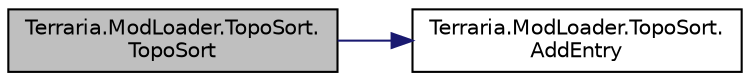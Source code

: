 digraph "Terraria.ModLoader.TopoSort.TopoSort"
{
 // LATEX_PDF_SIZE
  edge [fontname="Helvetica",fontsize="10",labelfontname="Helvetica",labelfontsize="10"];
  node [fontname="Helvetica",fontsize="10",shape=record];
  rankdir="LR";
  Node1 [label="Terraria.ModLoader.TopoSort.\lTopoSort",height=0.2,width=0.4,color="black", fillcolor="grey75", style="filled", fontcolor="black",tooltip=" "];
  Node1 -> Node2 [color="midnightblue",fontsize="10",style="solid",fontname="Helvetica"];
  Node2 [label="Terraria.ModLoader.TopoSort.\lAddEntry",height=0.2,width=0.4,color="black", fillcolor="white", style="filled",URL="$class_terraria_1_1_mod_loader_1_1_topo_sort.html#a07b9b152aa43dd0aeef78cad9f99b90b",tooltip=" "];
}
